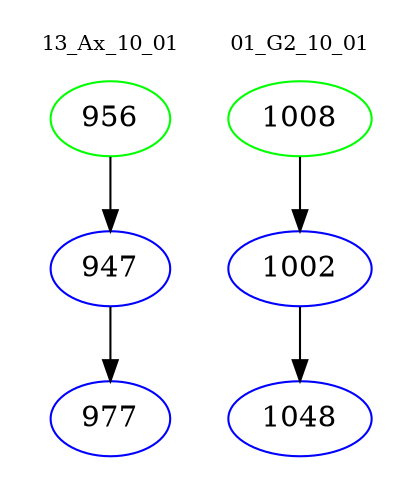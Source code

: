 digraph{
subgraph cluster_0 {
color = white
label = "13_Ax_10_01";
fontsize=10;
T0_956 [label="956", color="green"]
T0_956 -> T0_947 [color="black"]
T0_947 [label="947", color="blue"]
T0_947 -> T0_977 [color="black"]
T0_977 [label="977", color="blue"]
}
subgraph cluster_1 {
color = white
label = "01_G2_10_01";
fontsize=10;
T1_1008 [label="1008", color="green"]
T1_1008 -> T1_1002 [color="black"]
T1_1002 [label="1002", color="blue"]
T1_1002 -> T1_1048 [color="black"]
T1_1048 [label="1048", color="blue"]
}
}
